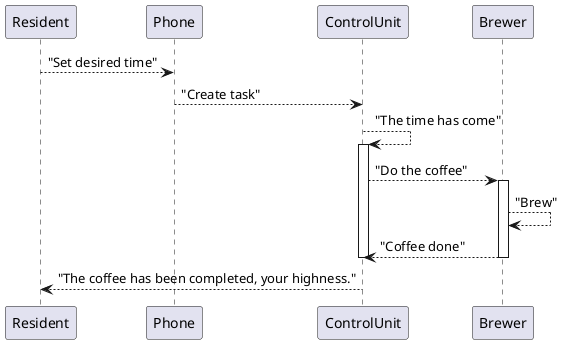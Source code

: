 @startuml coffee

participant Resident

Resident --> Phone : "Set desired time"
Phone --> ControlUnit : "Create task"
ControlUnit --> ControlUnit : "The time has come"
activate ControlUnit
ControlUnit --> Brewer : "Do the coffee"
activate Brewer
Brewer --> Brewer : "Brew"
Brewer --> ControlUnit : "Coffee done"
deactivate Brewer
deactivate ControlUnit
ControlUnit --> Resident : "The coffee has been completed, your highness."

@enduml
